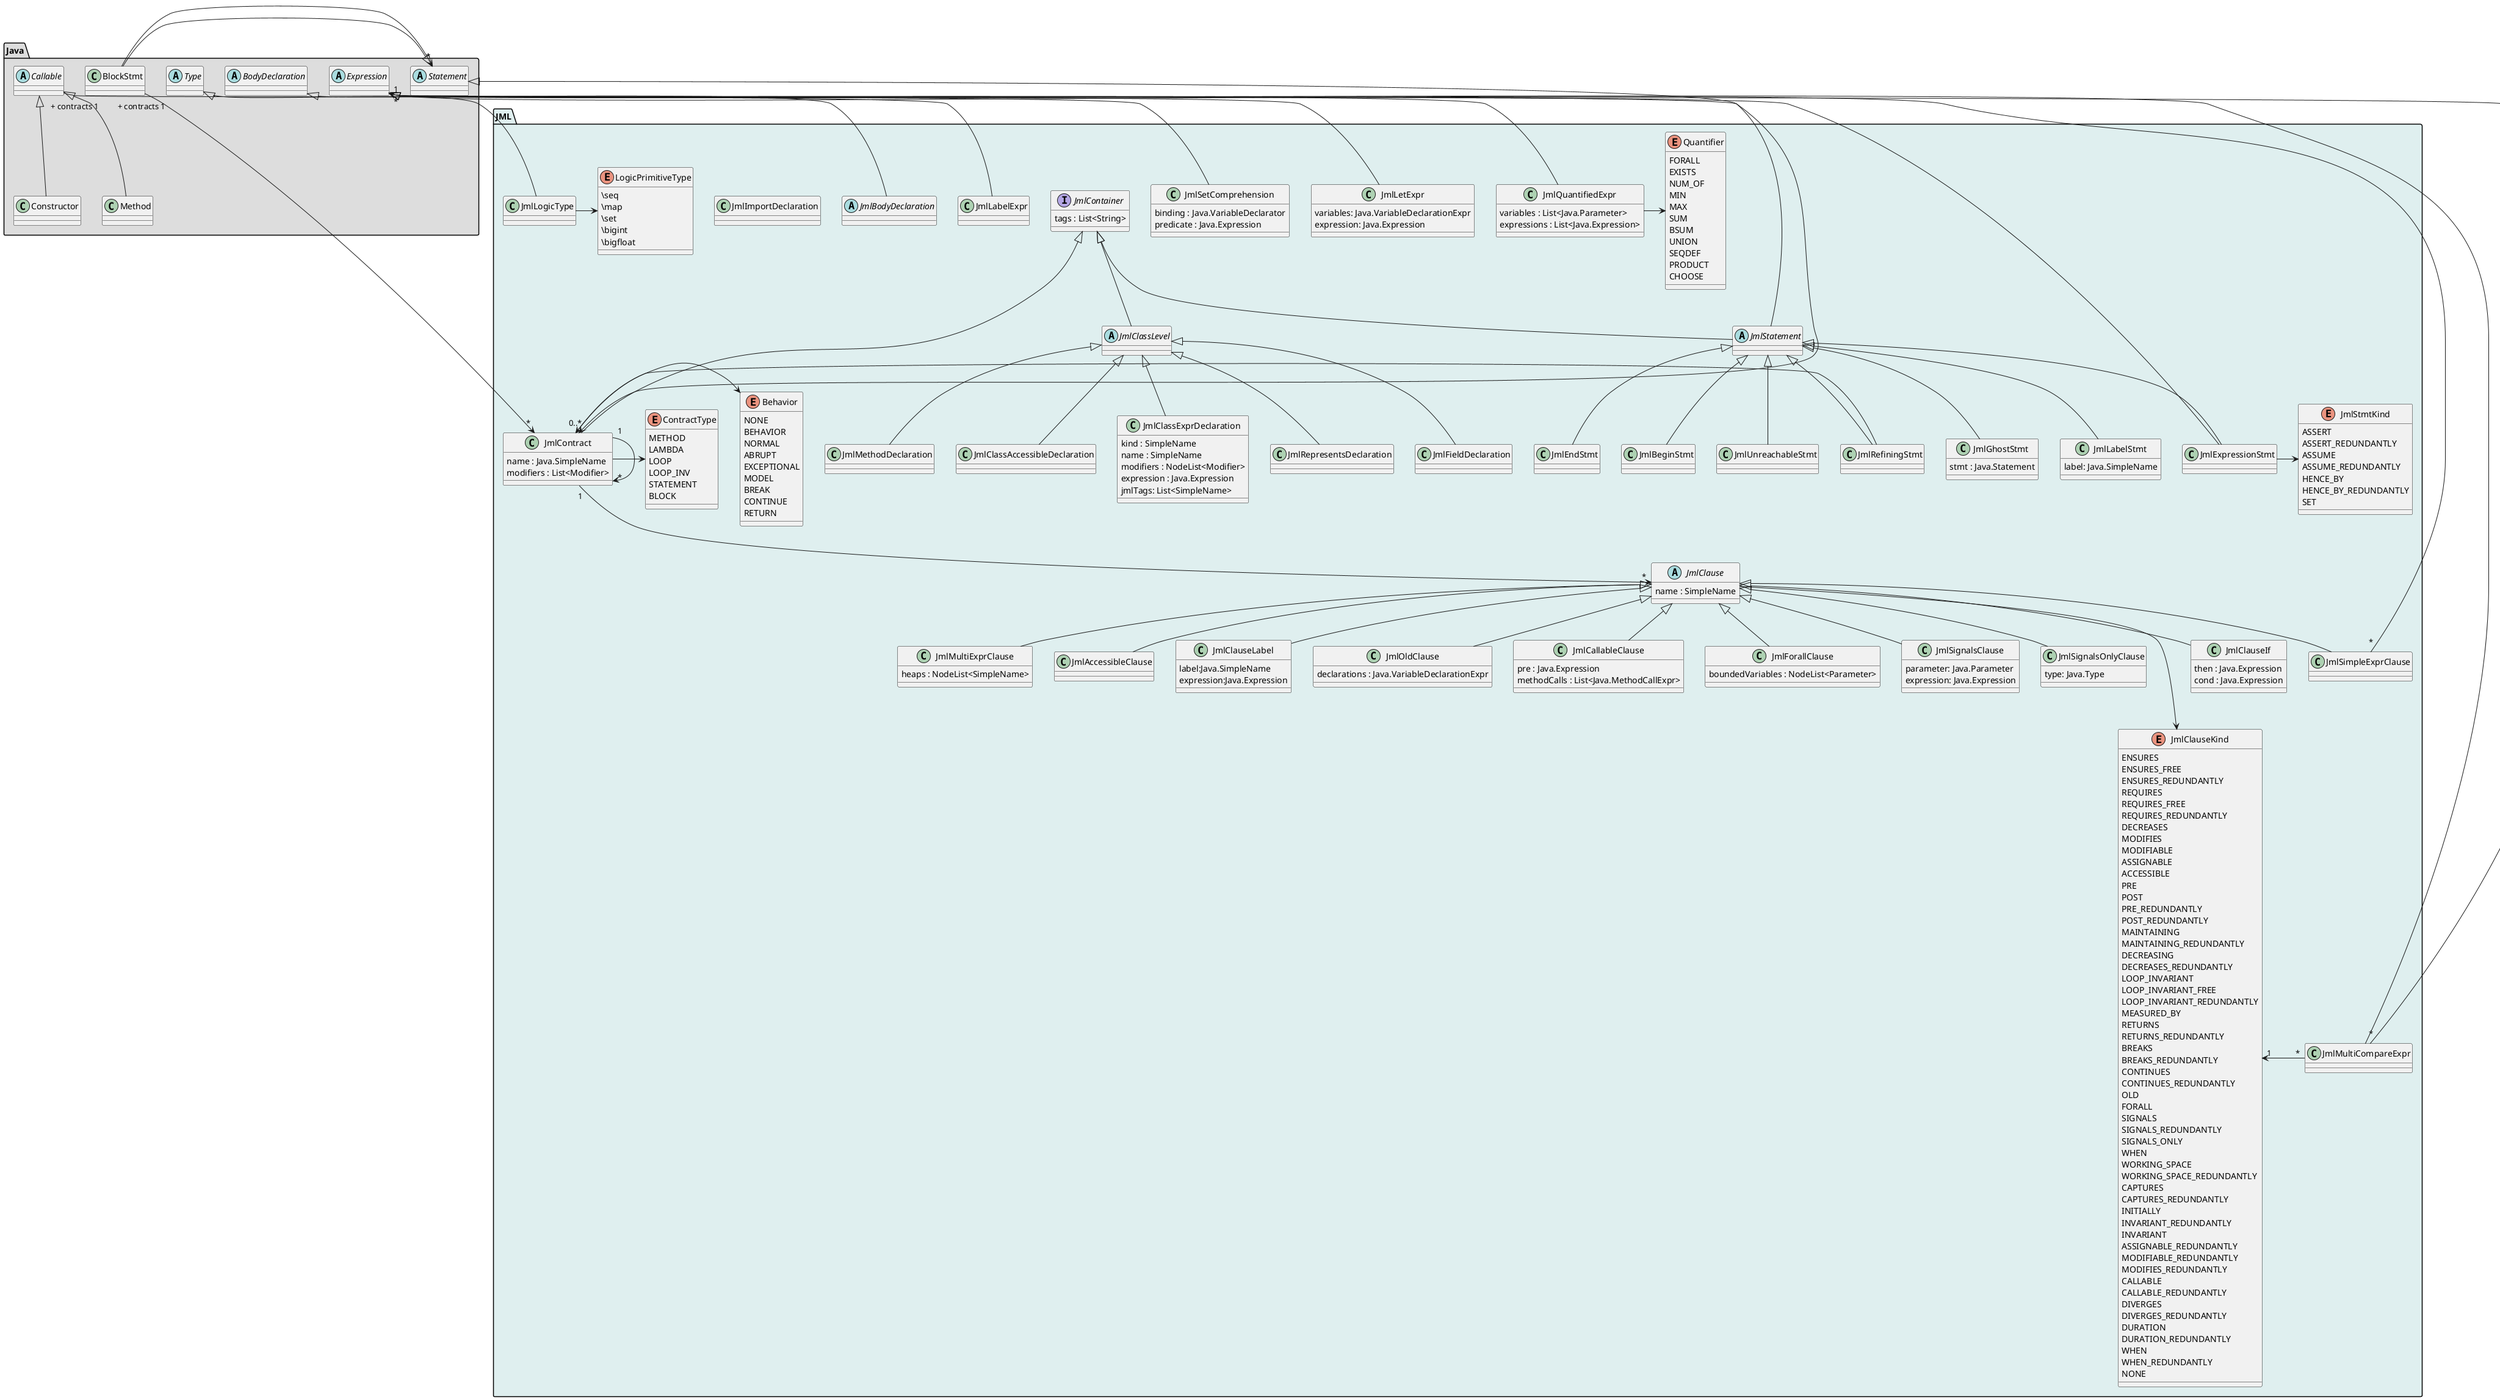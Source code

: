 @startuml

package "Java" #DDDDDD {
	abstract class Statement
	abstract class Expression
	abstract class BodyDeclaration

	abstract class Callable
	class Method extends Callable
	class Constructor extends Callable
	/'(Callable,"JML".JmlContract) . JmlContainer'/
	abstract class Type

	class BlockStmt extends Statement
	BlockStmt -> "*" Statement
}

package "JML" #DFEFEF {
interface JmlContainer {
	tags : List<String>
}

/'class Jmlish
class DefaultJmlContainer '/
abstract class JmlBodyDeclaration
enum Behavior {
    NONE
    BEHAVIOR
    NORMAL
    ABRUPT
    EXCEPTIONAL
    MODEL
    BREAK
    CONTINUE
    RETURN
}
abstract class JmlStatement extends Java.Statement, JmlContainer
class JmlBeginStmt extends JmlStatement {

}
class JmlUnreachableStmt extends JmlStatement
class JmlExpressionStmt extends JmlStatement {
	/'expression: Java.Expression'/
}
JmlExpressionStmt -> Java.Expression

class JmlGhostStmt extends JmlStatement {
	stmt : Java.Statement
}
class JmlRefiningStmt extends JmlStatement
JmlRefiningStmt -> JmlContract

class JmlLabelStmt extends JmlStatement {
	label: Java.SimpleName
}

class JmlEndStmt extends JmlStatement {}
class JmlLetExpr extends Java.Expression {
	variables: Java.VariableDeclarationExpr
	expression: Java.Expression
}
abstract class JmlClassLevel extends JmlContainer
class JmlRepresentsDeclaration extends JmlClassLevel
class JmlFieldDeclaration extends JmlClassLevel
class JmlMethodDeclaration extends JmlClassLevel
class JmlClassAccessibleDeclaration extends JmlClassLevel
class JmlClassExprDeclaration extends JmlClassLevel {
	kind : SimpleName
    name : SimpleName
    modifiers : NodeList<Modifier>
    expression : Java.Expression
    jmlTags: List<SimpleName>
}

class JmlQuantifiedExpr extends Java.Expression {
    /'private JmlBinder binder;'/
    variables : List<Java.Parameter>
    expressions : List<Java.Expression>
}
JmlQuantifiedExpr -> Quantifier
enum Quantifier {
        FORALL
        EXISTS
        NUM_OF
        MIN
        MAX
        SUM
        BSUM
        UNION
        SEQDEF
        PRODUCT
        CHOOSE
}

abstract class JmlClause {
	name : SimpleName
}
JmlClause ---> JmlClauseKind
enum JmlClauseKind {
    ENSURES
    ENSURES_FREE
    ENSURES_REDUNDANTLY
    REQUIRES
    REQUIRES_FREE
    REQUIRES_REDUNDANTLY
    DECREASES
    MODIFIES
    MODIFIABLE
    ASSIGNABLE
    ACCESSIBLE
    PRE
    POST
    PRE_REDUNDANTLY
    POST_REDUNDANTLY
    MAINTAINING
    MAINTAINING_REDUNDANTLY
    DECREASING
    DECREASES_REDUNDANTLY
    LOOP_INVARIANT
    LOOP_INVARIANT_FREE
    LOOP_INVARIANT_REDUNDANTLY
    MEASURED_BY
    RETURNS
    RETURNS_REDUNDANTLY
    BREAKS
    BREAKS_REDUNDANTLY
    CONTINUES
    CONTINUES_REDUNDANTLY
    OLD
    FORALL
    SIGNALS
    SIGNALS_REDUNDANTLY
    SIGNALS_ONLY
    WHEN
    WORKING_SPACE
    WORKING_SPACE_REDUNDANTLY
    CAPTURES
    CAPTURES_REDUNDANTLY
    INITIALLY
    INVARIANT_REDUNDANTLY
    INVARIANT
    ASSIGNABLE_REDUNDANTLY
    MODIFIABLE_REDUNDANTLY
    MODIFIES_REDUNDANTLY
    CALLABLE
    CALLABLE_REDUNDANTLY
    DIVERGES
    DIVERGES_REDUNDANTLY
    DURATION
    DURATION_REDUNDANTLY
    WHEN
    WHEN_REDUNDANTLY
    NONE

}

class JmlClauseIf extends JmlClause {
	then : Java.Expression
	cond : Java.Expression
}
class JmlMultiExprClause extends JmlClause {
        heaps : NodeList<SimpleName>
}
JmlMultiCompareExpr "*" -> "1" JmlClauseKind
JmlMultiCompareExpr "*" -> "*" Java.Expression

class JmlSimpleExprClause extends JmlClause {
	/'expression : Java.Expression'/
}
JmlSimpleExprClause "*" -> "1" Java.Expression

class JmlAccessibleClause extends JmlClause
class JmlClauseLabel extends JmlClause {
	label:Java.SimpleName
	expression:Java.Expression

}

class JmlOldClause extends JmlClause {
    declarations : Java.VariableDeclarationExpr
}
class JmlCallableClause extends JmlClause {
	pre : Java.Expression
	methodCalls : List<Java.MethodCallExpr>
}
class JmlForallClause extends JmlClause {
    boundedVariables : NodeList<Parameter>
}
class JmlSignalsClause extends JmlClause {
	parameter: Java.Parameter
	expression: Java.Expression
}
class JmlSignalsOnlyClause extends JmlClause {
	type: Java.Type
}
class JmlMultiCompareExpr extends Java.Expression
class JmlImportDeclaration
class JmlSetComprehension extends Java.Expression {
	binding : Java.VariableDeclarator
	predicate : Java.Expression
}

class JmlLogicType extends Java.Type
JmlLogicType -> LogicPrimitiveType
enum LogicPrimitiveType {
	\seq
	\map
	\set
	\bigint
	\bigfloat
}

class JmlLabelExpr extends Java.Expression
abstract class JmlBodyDeclaration extends Java.BodyDeclaration

class JmlContract extends JmlContainer {
	/'type : ContractType'/
	name : Java.SimpleName
	modifiers : List<Modifier>
}
JmlContract "1" --> "*" JmlContract
JmlContract "1" --> "*" JmlClause
JmlContract -> ContractType

enum ContractType{
	METHOD
	LAMBDA
	LOOP
	LOOP_INV
	STATEMENT
	BLOCK
}
JmlContract -> Behavior

enum JmlStmtKind {
	ASSERT
	ASSERT_REDUNDANTLY
	ASSUME
	ASSUME_REDUNDANTLY
	HENCE_BY
	HENCE_BY_REDUNDANTLY
	SET
}

JmlExpressionStmt -> JmlStmtKind

}

Java.Callable "+ contracts 1" -> "0..*" JML.JmlContract

Java.BlockStmt "+ contracts 1" -> "*" JML.JmlContract


@enduml
